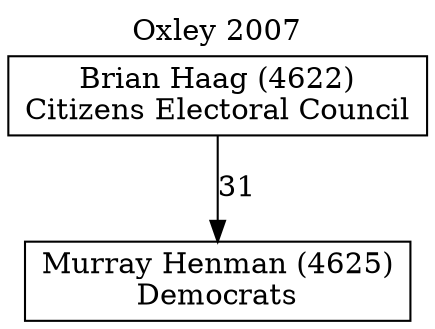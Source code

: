 // House preference flow
digraph "Murray Henman (4625)_Oxley_2007" {
	graph [label="Oxley 2007" labelloc=t mclimit=10]
	node [shape=box]
	"Murray Henman (4625)" [label="Murray Henman (4625)
Democrats"]
	"Brian Haag (4622)" [label="Brian Haag (4622)
Citizens Electoral Council"]
	"Brian Haag (4622)" -> "Murray Henman (4625)" [label=31]
}
